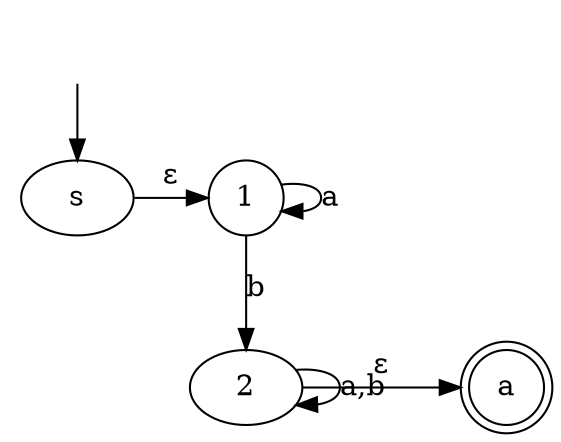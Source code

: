 digraph finite_state_machine {
    rankdir=TB;
    //size="8,5"
    start [style="invis"];
    {rank=same
        s [group="1"]; 
        1[ shape="circle" group="2"];
    }
    {rank=same
        2[group="2"];
        a[shape="doublecircle" group="1"];

    }

    start -> s;
    s -> 1 [label=<&epsilon;>];
    1 -> 1 [label="a"];
    1 -> 2 [label="b"];
    2 -> 2 [label="a,b"];
    2 -> a [label=<&epsilon;>];
}